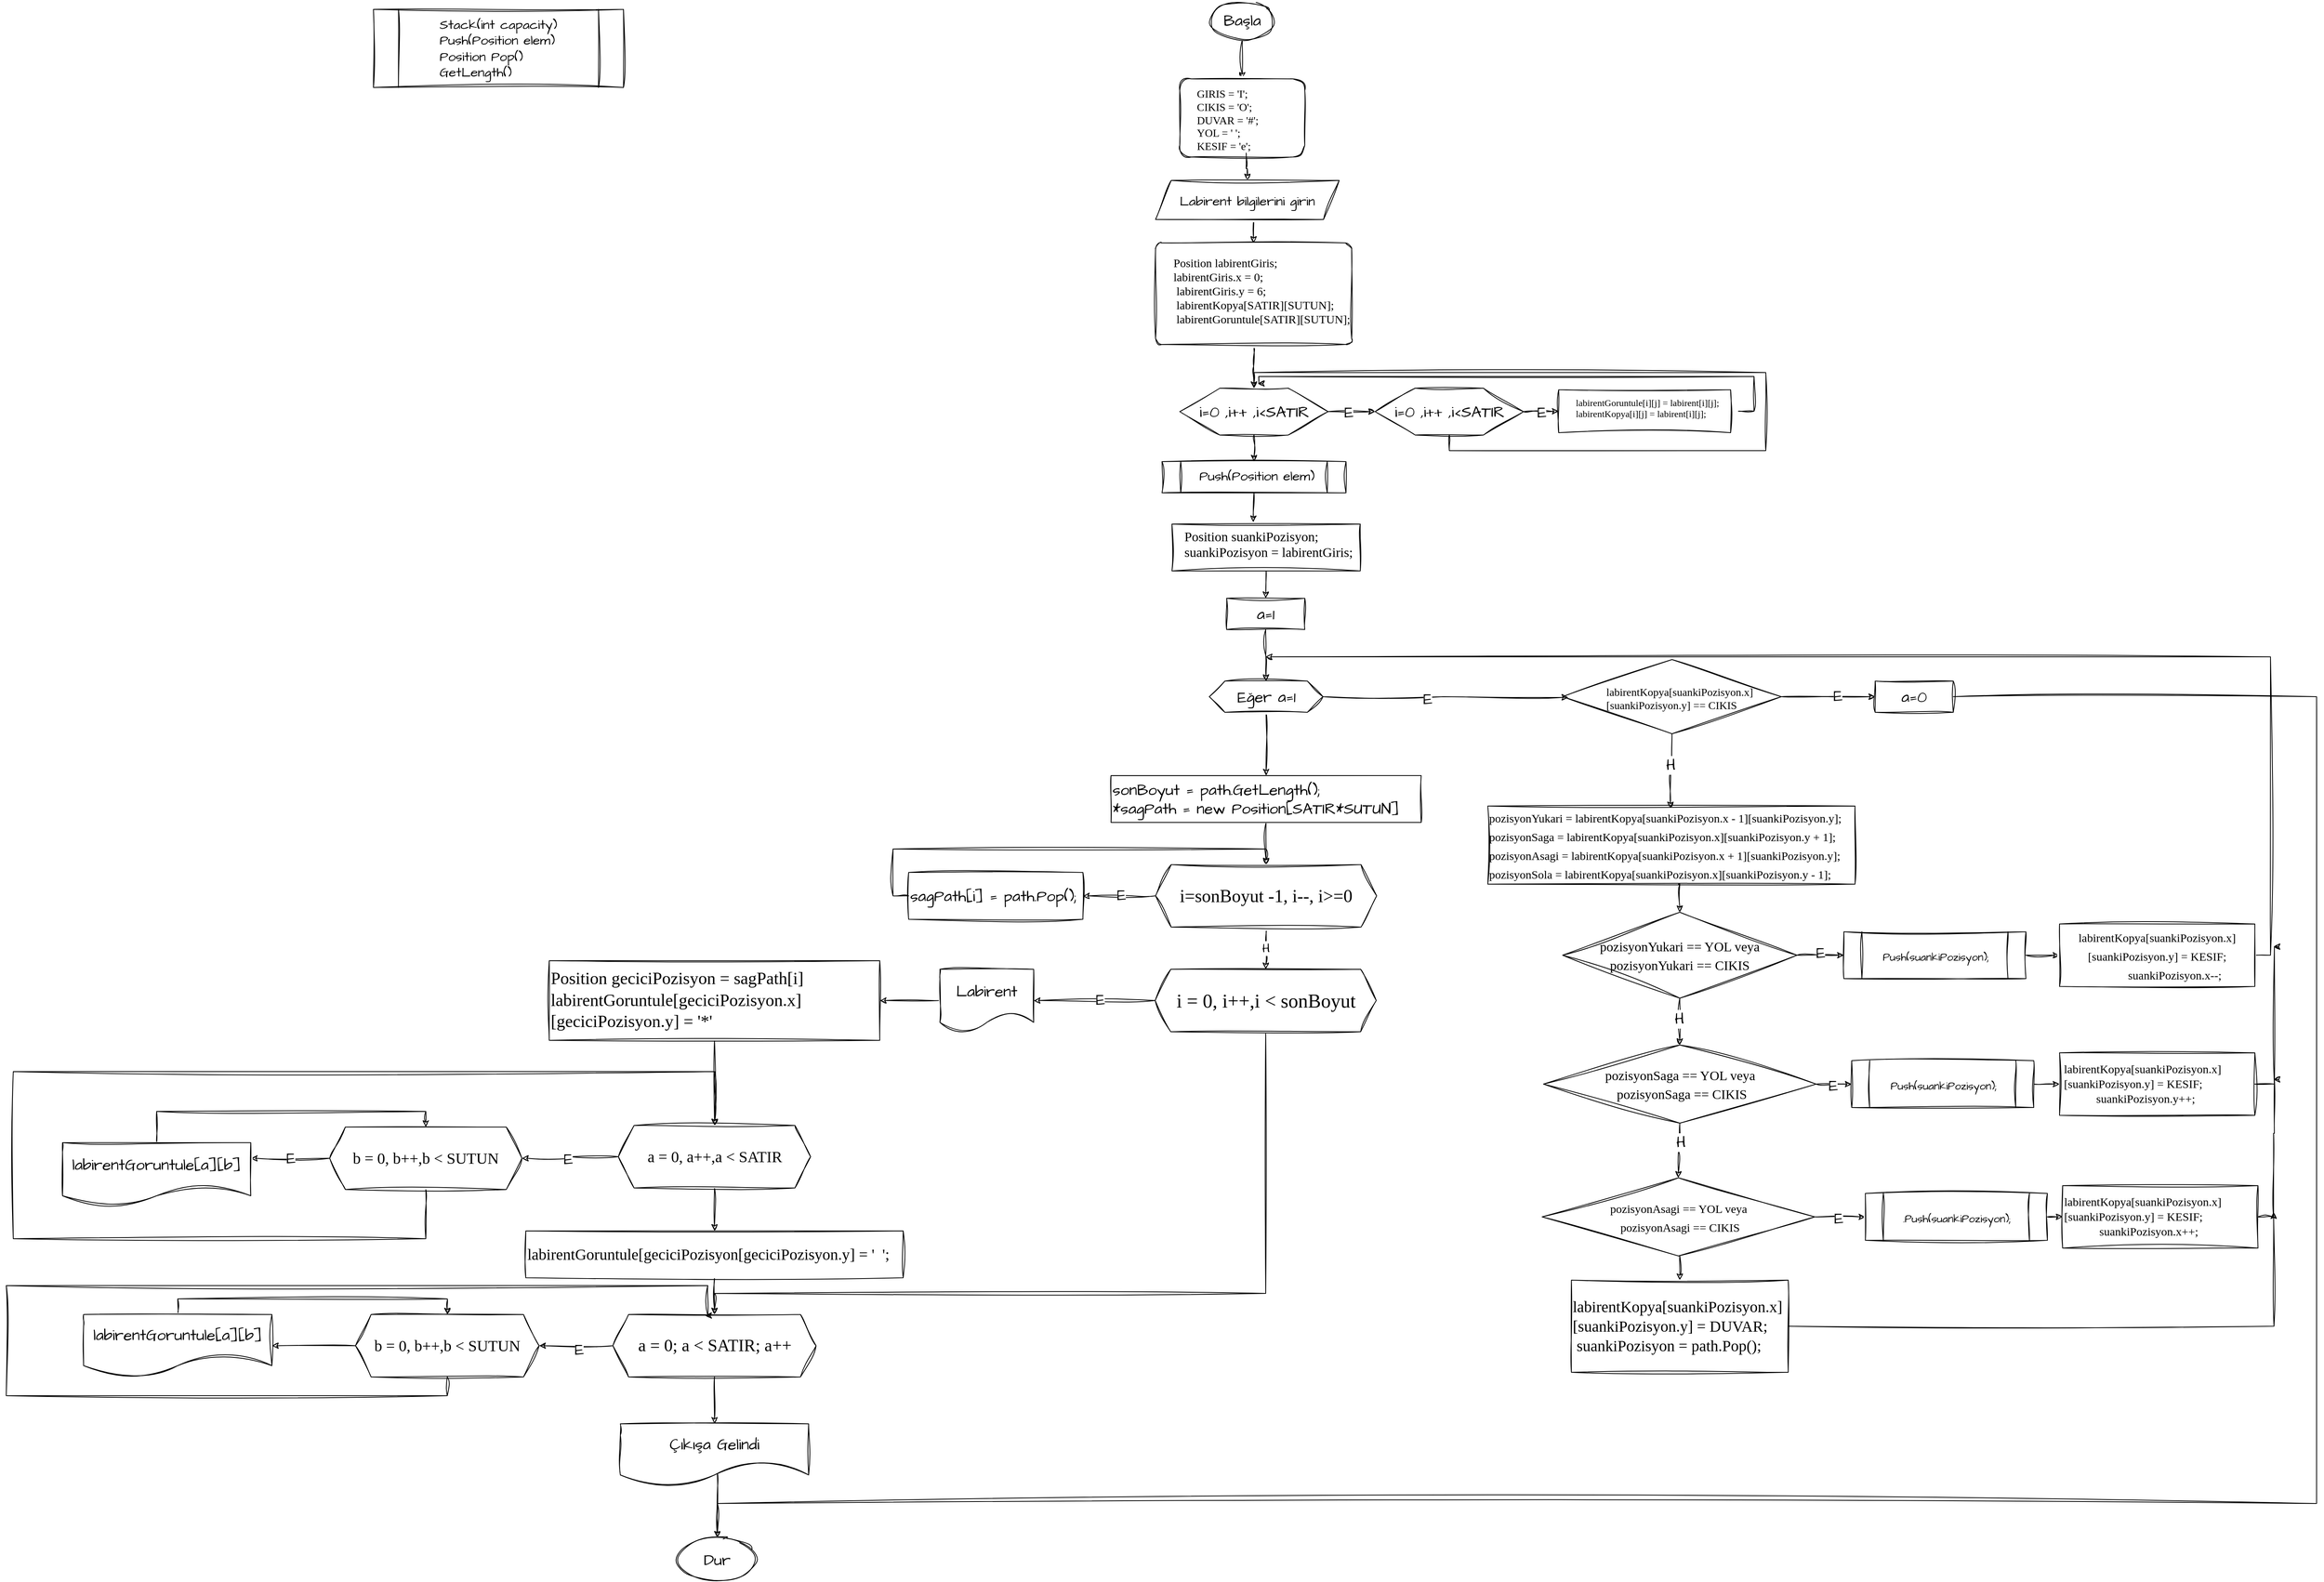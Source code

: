 <mxfile version="22.1.11" type="device">
  <diagram name="Sayfa -1" id="2TQzkkQcuNdI8hazNQ9W">
    <mxGraphModel dx="3022" dy="1869" grid="0" gridSize="10" guides="1" tooltips="1" connect="1" arrows="1" fold="1" page="1" pageScale="1" pageWidth="827" pageHeight="1169" math="0" shadow="0">
      <root>
        <mxCell id="0" />
        <mxCell id="1" parent="0" />
        <mxCell id="y-ZWZO6-LLxq5nnnECcD-6" style="edgeStyle=orthogonalEdgeStyle;rounded=0;sketch=1;hachureGap=4;jiggle=2;curveFitting=1;orthogonalLoop=1;jettySize=auto;html=1;exitX=0.5;exitY=1;exitDx=0;exitDy=0;entryX=0.5;entryY=0;entryDx=0;entryDy=0;fontFamily=Architects Daughter;fontSource=https%3A%2F%2Ffonts.googleapis.com%2Fcss%3Ffamily%3DArchitects%2BDaughter;fontSize=16;" edge="1" parent="1" source="y-ZWZO6-LLxq5nnnECcD-1" target="y-ZWZO6-LLxq5nnnECcD-2">
          <mxGeometry relative="1" as="geometry" />
        </mxCell>
        <mxCell id="y-ZWZO6-LLxq5nnnECcD-1" value="Başla" style="ellipse;whiteSpace=wrap;html=1;sketch=1;hachureGap=4;jiggle=2;curveFitting=1;fontFamily=Architects Daughter;fontSource=https%3A%2F%2Ffonts.googleapis.com%2Fcss%3Ffamily%3DArchitects%2BDaughter;fontSize=20;" vertex="1" parent="1">
          <mxGeometry x="250" y="-21" width="80" height="50" as="geometry" />
        </mxCell>
        <mxCell id="y-ZWZO6-LLxq5nnnECcD-2" value="" style="rounded=1;whiteSpace=wrap;html=1;sketch=1;hachureGap=4;jiggle=2;curveFitting=1;fontFamily=Architects Daughter;fontSource=https%3A%2F%2Ffonts.googleapis.com%2Fcss%3Ffamily%3DArchitects%2BDaughter;fontSize=20;" vertex="1" parent="1">
          <mxGeometry x="210" y="79" width="160" height="100" as="geometry" />
        </mxCell>
        <mxCell id="y-ZWZO6-LLxq5nnnECcD-8" style="edgeStyle=orthogonalEdgeStyle;rounded=0;sketch=1;hachureGap=4;jiggle=2;curveFitting=1;orthogonalLoop=1;jettySize=auto;html=1;exitX=0.5;exitY=1;exitDx=0;exitDy=0;fontFamily=Architects Daughter;fontSource=https%3A%2F%2Ffonts.googleapis.com%2Fcss%3Ffamily%3DArchitects%2BDaughter;fontSize=16;" edge="1" parent="1" source="y-ZWZO6-LLxq5nnnECcD-4" target="y-ZWZO6-LLxq5nnnECcD-7">
          <mxGeometry relative="1" as="geometry" />
        </mxCell>
        <mxCell id="y-ZWZO6-LLxq5nnnECcD-4" value="GIRIS = &#39;I&#39;;&#xa;CIKIS = &#39;O&#39;;&#xa;DUVAR = &#39;#&#39;;&#xa;YOL = &#39; &#39;;&#xa;KESIF = &#39;e&#39;;&#xa;" style="text;whiteSpace=wrap;fontSize=14;fontFamily=Times New Roman;fontStyle=0" vertex="1" parent="1">
          <mxGeometry x="230" y="84" width="130" height="90" as="geometry" />
        </mxCell>
        <mxCell id="y-ZWZO6-LLxq5nnnECcD-14" style="edgeStyle=orthogonalEdgeStyle;rounded=0;sketch=1;hachureGap=4;jiggle=2;curveFitting=1;orthogonalLoop=1;jettySize=auto;html=1;exitX=0.5;exitY=1;exitDx=0;exitDy=0;entryX=0.5;entryY=0;entryDx=0;entryDy=0;fontFamily=Architects Daughter;fontSource=https%3A%2F%2Ffonts.googleapis.com%2Fcss%3Ffamily%3DArchitects%2BDaughter;fontSize=16;" edge="1" parent="1" source="y-ZWZO6-LLxq5nnnECcD-7" target="y-ZWZO6-LLxq5nnnECcD-11">
          <mxGeometry relative="1" as="geometry" />
        </mxCell>
        <mxCell id="y-ZWZO6-LLxq5nnnECcD-7" value="&lt;font style=&quot;font-size: 17px;&quot;&gt;Labirent bilgilerini girin&lt;/font&gt;" style="shape=parallelogram;perimeter=parallelogramPerimeter;whiteSpace=wrap;html=1;fixedSize=1;sketch=1;hachureGap=4;jiggle=2;curveFitting=1;fontFamily=Architects Daughter;fontSource=https%3A%2F%2Ffonts.googleapis.com%2Fcss%3Ffamily%3DArchitects%2BDaughter;fontSize=20;" vertex="1" parent="1">
          <mxGeometry x="179" y="209" width="235" height="50" as="geometry" />
        </mxCell>
        <mxCell id="y-ZWZO6-LLxq5nnnECcD-19" style="edgeStyle=orthogonalEdgeStyle;rounded=0;sketch=1;hachureGap=4;jiggle=2;curveFitting=1;orthogonalLoop=1;jettySize=auto;html=1;exitX=0.5;exitY=1;exitDx=0;exitDy=0;entryX=0.5;entryY=0;entryDx=0;entryDy=0;fontFamily=Architects Daughter;fontSource=https%3A%2F%2Ffonts.googleapis.com%2Fcss%3Ffamily%3DArchitects%2BDaughter;fontSize=16;" edge="1" parent="1" source="y-ZWZO6-LLxq5nnnECcD-11" target="y-ZWZO6-LLxq5nnnECcD-16">
          <mxGeometry relative="1" as="geometry" />
        </mxCell>
        <mxCell id="y-ZWZO6-LLxq5nnnECcD-11" value="" style="rounded=1;whiteSpace=wrap;html=1;sketch=1;hachureGap=4;jiggle=2;curveFitting=1;fontFamily=Architects Daughter;fontSource=https%3A%2F%2Ffonts.googleapis.com%2Fcss%3Ffamily%3DArchitects%2BDaughter;fontSize=20;arcSize=6;" vertex="1" parent="1">
          <mxGeometry x="179" y="289" width="251" height="130" as="geometry" />
        </mxCell>
        <mxCell id="y-ZWZO6-LLxq5nnnECcD-13" value="Position labirentGiris;&#xa;labirentGiris.x = 0;&#xa; labirentGiris.y = 6;&#xa; labirentKopya[SATIR][SUTUN];&#xa; labirentGoruntule[SATIR][SUTUN];" style="text;whiteSpace=wrap;fontSize=15;fontFamily=Times New Roman;" vertex="1" parent="1">
          <mxGeometry x="200" y="299" width="290" height="110" as="geometry" />
        </mxCell>
        <mxCell id="y-ZWZO6-LLxq5nnnECcD-22" style="edgeStyle=orthogonalEdgeStyle;rounded=0;sketch=1;hachureGap=4;jiggle=2;curveFitting=1;orthogonalLoop=1;jettySize=auto;html=1;exitX=1;exitY=0.5;exitDx=0;exitDy=0;entryX=0;entryY=0.5;entryDx=0;entryDy=0;fontFamily=Architects Daughter;fontSource=https%3A%2F%2Ffonts.googleapis.com%2Fcss%3Ffamily%3DArchitects%2BDaughter;fontSize=16;" edge="1" parent="1" source="y-ZWZO6-LLxq5nnnECcD-16" target="y-ZWZO6-LLxq5nnnECcD-20">
          <mxGeometry relative="1" as="geometry" />
        </mxCell>
        <mxCell id="y-ZWZO6-LLxq5nnnECcD-23" value="E" style="edgeLabel;html=1;align=center;verticalAlign=middle;resizable=0;points=[];fontSize=20;fontFamily=Architects Daughter;" vertex="1" connectable="0" parent="y-ZWZO6-LLxq5nnnECcD-22">
          <mxGeometry x="-0.133" y="-4" relative="1" as="geometry">
            <mxPoint y="-4" as="offset" />
          </mxGeometry>
        </mxCell>
        <mxCell id="y-ZWZO6-LLxq5nnnECcD-16" value="" style="verticalLabelPosition=bottom;verticalAlign=top;html=1;shape=hexagon;perimeter=hexagonPerimeter2;arcSize=6;size=0.27;sketch=1;hachureGap=4;jiggle=2;curveFitting=1;fontFamily=Architects Daughter;fontSource=https%3A%2F%2Ffonts.googleapis.com%2Fcss%3Ffamily%3DArchitects%2BDaughter;fontSize=20;" vertex="1" parent="1">
          <mxGeometry x="210" y="475" width="190" height="60" as="geometry" />
        </mxCell>
        <mxCell id="y-ZWZO6-LLxq5nnnECcD-18" value="i=0 ,i++ ,i&amp;lt;SATIR" style="text;html=1;align=center;verticalAlign=middle;resizable=0;points=[];autosize=1;strokeColor=none;fillColor=none;fontSize=20;fontFamily=Architects Daughter;" vertex="1" parent="1">
          <mxGeometry x="225" y="485" width="160" height="40" as="geometry" />
        </mxCell>
        <mxCell id="y-ZWZO6-LLxq5nnnECcD-28" style="edgeStyle=orthogonalEdgeStyle;rounded=0;sketch=1;hachureGap=4;jiggle=2;curveFitting=1;orthogonalLoop=1;jettySize=auto;html=1;exitX=1;exitY=0.5;exitDx=0;exitDy=0;entryX=0;entryY=0.5;entryDx=0;entryDy=0;fontFamily=Architects Daughter;fontSource=https%3A%2F%2Ffonts.googleapis.com%2Fcss%3Ffamily%3DArchitects%2BDaughter;fontSize=16;" edge="1" parent="1" source="y-ZWZO6-LLxq5nnnECcD-20" target="y-ZWZO6-LLxq5nnnECcD-26">
          <mxGeometry relative="1" as="geometry" />
        </mxCell>
        <mxCell id="y-ZWZO6-LLxq5nnnECcD-29" value="E" style="edgeLabel;html=1;align=center;verticalAlign=middle;resizable=0;points=[];fontSize=20;fontFamily=Architects Daughter;" vertex="1" connectable="0" parent="y-ZWZO6-LLxq5nnnECcD-28">
          <mxGeometry x="0.018" y="2" relative="1" as="geometry">
            <mxPoint y="2" as="offset" />
          </mxGeometry>
        </mxCell>
        <mxCell id="y-ZWZO6-LLxq5nnnECcD-30" style="edgeStyle=orthogonalEdgeStyle;rounded=0;sketch=1;hachureGap=4;jiggle=2;curveFitting=1;orthogonalLoop=1;jettySize=auto;html=1;exitX=0.5;exitY=1;exitDx=0;exitDy=0;fontFamily=Architects Daughter;fontSource=https%3A%2F%2Ffonts.googleapis.com%2Fcss%3Ffamily%3DArchitects%2BDaughter;fontSize=16;entryX=0.5;entryY=0;entryDx=0;entryDy=0;" edge="1" parent="1" source="y-ZWZO6-LLxq5nnnECcD-20" target="y-ZWZO6-LLxq5nnnECcD-16">
          <mxGeometry relative="1" as="geometry">
            <mxPoint x="960" y="449" as="targetPoint" />
            <Array as="points">
              <mxPoint x="555" y="555" />
              <mxPoint x="960" y="555" />
              <mxPoint x="960" y="455" />
              <mxPoint x="305" y="455" />
            </Array>
          </mxGeometry>
        </mxCell>
        <mxCell id="y-ZWZO6-LLxq5nnnECcD-20" value="" style="verticalLabelPosition=bottom;verticalAlign=top;html=1;shape=hexagon;perimeter=hexagonPerimeter2;arcSize=6;size=0.27;sketch=1;hachureGap=4;jiggle=2;curveFitting=1;fontFamily=Architects Daughter;fontSource=https%3A%2F%2Ffonts.googleapis.com%2Fcss%3Ffamily%3DArchitects%2BDaughter;fontSize=20;" vertex="1" parent="1">
          <mxGeometry x="460" y="475" width="190" height="60" as="geometry" />
        </mxCell>
        <mxCell id="y-ZWZO6-LLxq5nnnECcD-21" value="i=0 ,i++ ,i&amp;lt;SATIR" style="text;html=1;align=center;verticalAlign=middle;resizable=0;points=[];autosize=1;strokeColor=none;fillColor=none;fontSize=20;fontFamily=Architects Daughter;" vertex="1" parent="1">
          <mxGeometry x="475" y="485" width="160" height="40" as="geometry" />
        </mxCell>
        <mxCell id="y-ZWZO6-LLxq5nnnECcD-26" value="" style="rounded=0;whiteSpace=wrap;html=1;sketch=1;hachureGap=4;jiggle=2;curveFitting=1;fontFamily=Architects Daughter;fontSource=https%3A%2F%2Ffonts.googleapis.com%2Fcss%3Ffamily%3DArchitects%2BDaughter;fontSize=20;" vertex="1" parent="1">
          <mxGeometry x="695" y="477" width="220" height="55" as="geometry" />
        </mxCell>
        <mxCell id="y-ZWZO6-LLxq5nnnECcD-32" style="edgeStyle=orthogonalEdgeStyle;rounded=0;sketch=1;hachureGap=4;jiggle=2;curveFitting=1;orthogonalLoop=1;jettySize=auto;html=1;exitX=1;exitY=0.5;exitDx=0;exitDy=0;fontFamily=Architects Daughter;fontSource=https%3A%2F%2Ffonts.googleapis.com%2Fcss%3Ffamily%3DArchitects%2BDaughter;fontSize=16;" edge="1" parent="1" source="y-ZWZO6-LLxq5nnnECcD-27">
          <mxGeometry relative="1" as="geometry">
            <mxPoint x="310" y="469" as="targetPoint" />
            <Array as="points">
              <mxPoint x="945" y="505" />
              <mxPoint x="945" y="460" />
              <mxPoint x="311" y="460" />
            </Array>
          </mxGeometry>
        </mxCell>
        <mxCell id="y-ZWZO6-LLxq5nnnECcD-27" value="labirentGoruntule[i][j] = labirent[i][j];&#xa;labirentKopya[i][j] = labirent[i][j];" style="text;whiteSpace=wrap;fontSize=12;fontFamily=Times New Roman;" vertex="1" parent="1">
          <mxGeometry x="715" y="479.5" width="210" height="50" as="geometry" />
        </mxCell>
        <mxCell id="y-ZWZO6-LLxq5nnnECcD-36" style="edgeStyle=orthogonalEdgeStyle;rounded=0;sketch=1;hachureGap=4;jiggle=2;curveFitting=1;orthogonalLoop=1;jettySize=auto;html=1;exitX=0.5;exitY=1;exitDx=0;exitDy=0;entryX=0.5;entryY=0;entryDx=0;entryDy=0;fontFamily=Architects Daughter;fontSource=https%3A%2F%2Ffonts.googleapis.com%2Fcss%3Ffamily%3DArchitects%2BDaughter;fontSize=16;" edge="1" parent="1" source="y-ZWZO6-LLxq5nnnECcD-16" target="y-ZWZO6-LLxq5nnnECcD-39">
          <mxGeometry relative="1" as="geometry">
            <mxPoint x="305.694" y="576.8" as="targetPoint" />
          </mxGeometry>
        </mxCell>
        <mxCell id="y-ZWZO6-LLxq5nnnECcD-37" value="&lt;div style=&quot;text-align: left; font-size: 17px;&quot;&gt;&lt;span style=&quot;background-color: initial;&quot;&gt;&lt;font style=&quot;font-size: 17px;&quot;&gt;Stack(int capacity)&lt;/font&gt;&lt;/span&gt;&lt;/div&gt;&lt;div style=&quot;text-align: left; font-size: 17px;&quot;&gt;&lt;span style=&quot;background-color: initial;&quot;&gt;&lt;font style=&quot;font-size: 17px;&quot;&gt;Push(Position elem)&lt;/font&gt;&lt;/span&gt;&lt;/div&gt;&lt;div style=&quot;text-align: left; font-size: 17px;&quot;&gt;&lt;span style=&quot;background-color: initial;&quot;&gt;&lt;font style=&quot;font-size: 17px;&quot;&gt;Position Pop()&lt;/font&gt;&lt;/span&gt;&lt;/div&gt;&lt;div style=&quot;text-align: left; font-size: 17px;&quot;&gt;&lt;span style=&quot;background-color: initial;&quot;&gt;&lt;font style=&quot;font-size: 17px;&quot;&gt;GetLength()&lt;/font&gt;&lt;/span&gt;&lt;/div&gt;" style="shape=process;whiteSpace=wrap;html=1;backgroundOutline=1;sketch=1;hachureGap=4;jiggle=2;curveFitting=1;fontFamily=Architects Daughter;fontSource=https%3A%2F%2Ffonts.googleapis.com%2Fcss%3Ffamily%3DArchitects%2BDaughter;fontSize=20;" vertex="1" parent="1">
          <mxGeometry x="-822" y="-10" width="320" height="100" as="geometry" />
        </mxCell>
        <mxCell id="y-ZWZO6-LLxq5nnnECcD-39" value="&lt;div style=&quot;border-color: var(--border-color); text-align: left; font-size: 17px;&quot;&gt;&lt;br&gt;&lt;/div&gt;&lt;div style=&quot;border-color: var(--border-color); text-align: left; font-size: 17px;&quot;&gt;&amp;nbsp;Push(Position elem)&lt;/div&gt;&lt;div&gt;&lt;span style=&quot;border-color: var(--border-color); background-color: initial;&quot;&gt;&lt;br&gt;&lt;/span&gt;&lt;/div&gt;" style="shape=process;whiteSpace=wrap;html=1;backgroundOutline=1;sketch=1;hachureGap=4;jiggle=2;curveFitting=1;fontFamily=Architects Daughter;fontSource=https%3A%2F%2Ffonts.googleapis.com%2Fcss%3Ffamily%3DArchitects%2BDaughter;fontSize=20;" vertex="1" parent="1">
          <mxGeometry x="187.25" y="569" width="235.5" height="40" as="geometry" />
        </mxCell>
        <mxCell id="y-ZWZO6-LLxq5nnnECcD-45" style="edgeStyle=orthogonalEdgeStyle;rounded=0;sketch=1;hachureGap=4;jiggle=2;curveFitting=1;orthogonalLoop=1;jettySize=auto;html=1;exitX=0.5;exitY=1;exitDx=0;exitDy=0;entryX=0.5;entryY=0;entryDx=0;entryDy=0;fontFamily=Architects Daughter;fontSource=https%3A%2F%2Ffonts.googleapis.com%2Fcss%3Ffamily%3DArchitects%2BDaughter;fontSize=16;" edge="1" parent="1" source="y-ZWZO6-LLxq5nnnECcD-40" target="y-ZWZO6-LLxq5nnnECcD-44">
          <mxGeometry relative="1" as="geometry" />
        </mxCell>
        <mxCell id="y-ZWZO6-LLxq5nnnECcD-40" value="" style="rounded=0;whiteSpace=wrap;html=1;sketch=1;hachureGap=4;jiggle=2;curveFitting=1;fontFamily=Architects Daughter;fontSource=https%3A%2F%2Ffonts.googleapis.com%2Fcss%3Ffamily%3DArchitects%2BDaughter;fontSize=20;" vertex="1" parent="1">
          <mxGeometry x="200" y="649" width="241" height="60" as="geometry" />
        </mxCell>
        <mxCell id="y-ZWZO6-LLxq5nnnECcD-41" value="Position suankiPozisyon; &#xa;suankiPozisyon = labirentGiris;" style="text;whiteSpace=wrap;fontSize=17;fontFamily=Times New Roman;" vertex="1" parent="1">
          <mxGeometry x="214" y="649" width="239" height="50" as="geometry" />
        </mxCell>
        <mxCell id="y-ZWZO6-LLxq5nnnECcD-42" style="edgeStyle=orthogonalEdgeStyle;rounded=0;sketch=1;hachureGap=4;jiggle=2;curveFitting=1;orthogonalLoop=1;jettySize=auto;html=1;exitX=0.5;exitY=1;exitDx=0;exitDy=0;entryX=0.377;entryY=-0.047;entryDx=0;entryDy=0;entryPerimeter=0;fontFamily=Architects Daughter;fontSource=https%3A%2F%2Ffonts.googleapis.com%2Fcss%3Ffamily%3DArchitects%2BDaughter;fontSize=16;" edge="1" parent="1" source="y-ZWZO6-LLxq5nnnECcD-39" target="y-ZWZO6-LLxq5nnnECcD-41">
          <mxGeometry relative="1" as="geometry" />
        </mxCell>
        <mxCell id="y-ZWZO6-LLxq5nnnECcD-82" style="edgeStyle=orthogonalEdgeStyle;rounded=0;sketch=1;hachureGap=4;jiggle=2;curveFitting=1;orthogonalLoop=1;jettySize=auto;html=1;exitX=0.5;exitY=1;exitDx=0;exitDy=0;entryX=0.5;entryY=0;entryDx=0;entryDy=0;fontFamily=Architects Daughter;fontSource=https%3A%2F%2Ffonts.googleapis.com%2Fcss%3Ffamily%3DArchitects%2BDaughter;fontSize=16;" edge="1" parent="1" source="y-ZWZO6-LLxq5nnnECcD-43" target="y-ZWZO6-LLxq5nnnECcD-101">
          <mxGeometry relative="1" as="geometry">
            <mxPoint x="320" y="940" as="targetPoint" />
          </mxGeometry>
        </mxCell>
        <mxCell id="y-ZWZO6-LLxq5nnnECcD-43" value="Eğer a=1" style="shape=hexagon;perimeter=hexagonPerimeter2;whiteSpace=wrap;html=1;fixedSize=1;sketch=1;hachureGap=4;jiggle=2;curveFitting=1;fontFamily=Architects Daughter;fontSource=https%3A%2F%2Ffonts.googleapis.com%2Fcss%3Ffamily%3DArchitects%2BDaughter;fontSize=20;" vertex="1" parent="1">
          <mxGeometry x="247.75" y="850" width="145.5" height="40" as="geometry" />
        </mxCell>
        <mxCell id="y-ZWZO6-LLxq5nnnECcD-46" style="edgeStyle=orthogonalEdgeStyle;rounded=0;sketch=1;hachureGap=4;jiggle=2;curveFitting=1;orthogonalLoop=1;jettySize=auto;html=1;exitX=0.5;exitY=1;exitDx=0;exitDy=0;fontFamily=Architects Daughter;fontSource=https%3A%2F%2Ffonts.googleapis.com%2Fcss%3Ffamily%3DArchitects%2BDaughter;fontSize=16;" edge="1" parent="1" source="y-ZWZO6-LLxq5nnnECcD-44" target="y-ZWZO6-LLxq5nnnECcD-43">
          <mxGeometry relative="1" as="geometry" />
        </mxCell>
        <mxCell id="y-ZWZO6-LLxq5nnnECcD-44" value="a=1" style="rounded=0;whiteSpace=wrap;html=1;sketch=1;hachureGap=4;jiggle=2;curveFitting=1;fontFamily=Architects Daughter;fontSource=https%3A%2F%2Ffonts.googleapis.com%2Fcss%3Ffamily%3DArchitects%2BDaughter;fontSize=20;" vertex="1" parent="1">
          <mxGeometry x="270" y="744" width="100" height="40" as="geometry" />
        </mxCell>
        <mxCell id="y-ZWZO6-LLxq5nnnECcD-52" style="edgeStyle=orthogonalEdgeStyle;rounded=0;sketch=1;hachureGap=4;jiggle=2;curveFitting=1;orthogonalLoop=1;jettySize=auto;html=1;exitX=0.5;exitY=1;exitDx=0;exitDy=0;fontFamily=Architects Daughter;fontSource=https%3A%2F%2Ffonts.googleapis.com%2Fcss%3Ffamily%3DArchitects%2BDaughter;fontSize=16;entryX=0.478;entryY=0.03;entryDx=0;entryDy=0;entryPerimeter=0;" edge="1" parent="1" source="y-ZWZO6-LLxq5nnnECcD-47">
          <mxGeometry relative="1" as="geometry">
            <mxPoint x="837.91" y="1013" as="targetPoint" />
          </mxGeometry>
        </mxCell>
        <mxCell id="y-ZWZO6-LLxq5nnnECcD-53" value="H" style="edgeLabel;html=1;align=center;verticalAlign=middle;resizable=0;points=[];fontSize=20;fontFamily=Architects Daughter;" vertex="1" connectable="0" parent="y-ZWZO6-LLxq5nnnECcD-52">
          <mxGeometry x="-0.2" y="-2" relative="1" as="geometry">
            <mxPoint as="offset" />
          </mxGeometry>
        </mxCell>
        <mxCell id="y-ZWZO6-LLxq5nnnECcD-89" style="edgeStyle=orthogonalEdgeStyle;rounded=0;sketch=1;hachureGap=4;jiggle=2;curveFitting=1;orthogonalLoop=1;jettySize=auto;html=1;exitX=1;exitY=0.5;exitDx=0;exitDy=0;entryX=0;entryY=0.5;entryDx=0;entryDy=0;fontFamily=Architects Daughter;fontSource=https%3A%2F%2Ffonts.googleapis.com%2Fcss%3Ffamily%3DArchitects%2BDaughter;fontSize=16;" edge="1" parent="1" source="y-ZWZO6-LLxq5nnnECcD-47" target="y-ZWZO6-LLxq5nnnECcD-88">
          <mxGeometry relative="1" as="geometry" />
        </mxCell>
        <mxCell id="y-ZWZO6-LLxq5nnnECcD-90" value="E" style="edgeLabel;html=1;align=center;verticalAlign=middle;resizable=0;points=[];fontSize=20;fontFamily=Architects Daughter;" vertex="1" connectable="0" parent="y-ZWZO6-LLxq5nnnECcD-89">
          <mxGeometry x="0.193" y="-4" relative="1" as="geometry">
            <mxPoint y="-6" as="offset" />
          </mxGeometry>
        </mxCell>
        <mxCell id="y-ZWZO6-LLxq5nnnECcD-47" value="" style="rhombus;whiteSpace=wrap;html=1;sketch=1;hachureGap=4;jiggle=2;curveFitting=1;fontFamily=Architects Daughter;fontSource=https%3A%2F%2Ffonts.googleapis.com%2Fcss%3Ffamily%3DArchitects%2BDaughter;fontSize=20;" vertex="1" parent="1">
          <mxGeometry x="700" y="822.5" width="280" height="95" as="geometry" />
        </mxCell>
        <mxCell id="y-ZWZO6-LLxq5nnnECcD-48" value="labirentKopya[suankiPozisyon.x]&#xa;[suankiPozisyon.y] == CIKIS" style="text;whiteSpace=wrap;fontSize=14;fontFamily=Garamond;" vertex="1" parent="1">
          <mxGeometry x="754" y="850" width="220" height="30" as="geometry" />
        </mxCell>
        <mxCell id="y-ZWZO6-LLxq5nnnECcD-49" style="edgeStyle=orthogonalEdgeStyle;rounded=0;sketch=1;hachureGap=4;jiggle=2;curveFitting=1;orthogonalLoop=1;jettySize=auto;html=1;exitX=1;exitY=0.5;exitDx=0;exitDy=0;entryX=0.026;entryY=0.509;entryDx=0;entryDy=0;entryPerimeter=0;fontFamily=Architects Daughter;fontSource=https%3A%2F%2Ffonts.googleapis.com%2Fcss%3Ffamily%3DArchitects%2BDaughter;fontSize=16;" edge="1" parent="1" source="y-ZWZO6-LLxq5nnnECcD-43" target="y-ZWZO6-LLxq5nnnECcD-47">
          <mxGeometry relative="1" as="geometry" />
        </mxCell>
        <mxCell id="y-ZWZO6-LLxq5nnnECcD-50" value="E" style="edgeLabel;html=1;align=center;verticalAlign=middle;resizable=0;points=[];fontSize=20;fontFamily=Architects Daughter;" vertex="1" connectable="0" parent="y-ZWZO6-LLxq5nnnECcD-49">
          <mxGeometry x="-0.156" y="-2" relative="1" as="geometry">
            <mxPoint as="offset" />
          </mxGeometry>
        </mxCell>
        <mxCell id="y-ZWZO6-LLxq5nnnECcD-57" style="edgeStyle=orthogonalEdgeStyle;rounded=0;sketch=1;hachureGap=4;jiggle=2;curveFitting=1;orthogonalLoop=1;jettySize=auto;html=1;exitX=1;exitY=0.5;exitDx=0;exitDy=0;entryX=0;entryY=0.5;entryDx=0;entryDy=0;fontFamily=Architects Daughter;fontSource=https%3A%2F%2Ffonts.googleapis.com%2Fcss%3Ffamily%3DArchitects%2BDaughter;fontSize=16;" edge="1" parent="1" source="y-ZWZO6-LLxq5nnnECcD-51" target="y-ZWZO6-LLxq5nnnECcD-58">
          <mxGeometry relative="1" as="geometry">
            <mxPoint x="1047" y="1201" as="targetPoint" />
          </mxGeometry>
        </mxCell>
        <mxCell id="y-ZWZO6-LLxq5nnnECcD-62" value="E" style="edgeLabel;html=1;align=center;verticalAlign=middle;resizable=0;points=[];fontSize=20;fontFamily=Architects Daughter;" vertex="1" connectable="0" parent="y-ZWZO6-LLxq5nnnECcD-57">
          <mxGeometry x="-0.006" y="4" relative="1" as="geometry">
            <mxPoint as="offset" />
          </mxGeometry>
        </mxCell>
        <mxCell id="y-ZWZO6-LLxq5nnnECcD-64" style="edgeStyle=orthogonalEdgeStyle;rounded=0;sketch=1;hachureGap=4;jiggle=2;curveFitting=1;orthogonalLoop=1;jettySize=auto;html=1;exitX=0.5;exitY=1;exitDx=0;exitDy=0;entryX=0.5;entryY=0;entryDx=0;entryDy=0;fontFamily=Architects Daughter;fontSource=https%3A%2F%2Ffonts.googleapis.com%2Fcss%3Ffamily%3DArchitects%2BDaughter;fontSize=16;" edge="1" parent="1" source="y-ZWZO6-LLxq5nnnECcD-51" target="y-ZWZO6-LLxq5nnnECcD-63">
          <mxGeometry relative="1" as="geometry" />
        </mxCell>
        <mxCell id="y-ZWZO6-LLxq5nnnECcD-65" value="H" style="edgeLabel;html=1;align=center;verticalAlign=middle;resizable=0;points=[];fontSize=20;fontFamily=Architects Daughter;" vertex="1" connectable="0" parent="y-ZWZO6-LLxq5nnnECcD-64">
          <mxGeometry x="-0.144" y="1" relative="1" as="geometry">
            <mxPoint x="-2" as="offset" />
          </mxGeometry>
        </mxCell>
        <mxCell id="y-ZWZO6-LLxq5nnnECcD-51" value="&lt;font style=&quot;font-size: 17px;&quot; face=&quot;Times New Roman&quot;&gt;pozisyonYukari == YOL veya pozisyonYukari == CIKIS&lt;/font&gt;" style="rhombus;whiteSpace=wrap;html=1;sketch=1;hachureGap=4;jiggle=2;curveFitting=1;fontFamily=Architects Daughter;fontSource=https%3A%2F%2Ffonts.googleapis.com%2Fcss%3Ffamily%3DArchitects%2BDaughter;fontSize=20;" vertex="1" parent="1">
          <mxGeometry x="700" y="1146" width="300" height="110" as="geometry" />
        </mxCell>
        <mxCell id="y-ZWZO6-LLxq5nnnECcD-60" style="edgeStyle=orthogonalEdgeStyle;rounded=0;sketch=1;hachureGap=4;jiggle=2;curveFitting=1;orthogonalLoop=1;jettySize=auto;html=1;exitX=1;exitY=0.5;exitDx=0;exitDy=0;entryX=0;entryY=0.5;entryDx=0;entryDy=0;fontFamily=Architects Daughter;fontSource=https%3A%2F%2Ffonts.googleapis.com%2Fcss%3Ffamily%3DArchitects%2BDaughter;fontSize=16;" edge="1" parent="1" source="y-ZWZO6-LLxq5nnnECcD-58" target="y-ZWZO6-LLxq5nnnECcD-59">
          <mxGeometry relative="1" as="geometry" />
        </mxCell>
        <mxCell id="y-ZWZO6-LLxq5nnnECcD-58" value="&lt;font style=&quot;font-size: 14px;&quot;&gt;Push(suankiPozisyon);&lt;/font&gt;" style="shape=process;whiteSpace=wrap;html=1;backgroundOutline=1;sketch=1;hachureGap=4;jiggle=2;curveFitting=1;fontFamily=Architects Daughter;fontSource=https%3A%2F%2Ffonts.googleapis.com%2Fcss%3Ffamily%3DArchitects%2BDaughter;fontSize=20;align=center;" vertex="1" parent="1">
          <mxGeometry x="1060" y="1171" width="233" height="60" as="geometry" />
        </mxCell>
        <mxCell id="y-ZWZO6-LLxq5nnnECcD-100" style="edgeStyle=orthogonalEdgeStyle;rounded=0;sketch=1;hachureGap=4;jiggle=2;curveFitting=1;orthogonalLoop=1;jettySize=auto;html=1;exitX=1;exitY=0.5;exitDx=0;exitDy=0;fontFamily=Architects Daughter;fontSource=https%3A%2F%2Ffonts.googleapis.com%2Fcss%3Ffamily%3DArchitects%2BDaughter;fontSize=16;" edge="1" parent="1" source="y-ZWZO6-LLxq5nnnECcD-59">
          <mxGeometry relative="1" as="geometry">
            <mxPoint x="320" y="819" as="targetPoint" />
            <Array as="points">
              <mxPoint x="1606" y="1201" />
              <mxPoint x="1606" y="819" />
            </Array>
          </mxGeometry>
        </mxCell>
        <mxCell id="y-ZWZO6-LLxq5nnnECcD-59" value="&lt;font face=&quot;Times New Roman&quot; style=&quot;font-size: 15px;&quot;&gt;labirentKopya[suankiPozisyon.x][suankiPozisyon.y] = KESIF;&lt;br&gt;&amp;nbsp; &amp;nbsp; &amp;nbsp; &amp;nbsp; &amp;nbsp; &amp;nbsp; suankiPozisyon.x--;&lt;/font&gt;" style="rounded=0;whiteSpace=wrap;html=1;sketch=1;hachureGap=4;jiggle=2;curveFitting=1;fontFamily=Architects Daughter;fontSource=https%3A%2F%2Ffonts.googleapis.com%2Fcss%3Ffamily%3DArchitects%2BDaughter;fontSize=20;" vertex="1" parent="1">
          <mxGeometry x="1336" y="1161" width="250" height="80" as="geometry" />
        </mxCell>
        <mxCell id="y-ZWZO6-LLxq5nnnECcD-67" style="edgeStyle=orthogonalEdgeStyle;rounded=0;sketch=1;hachureGap=4;jiggle=2;curveFitting=1;orthogonalLoop=1;jettySize=auto;html=1;exitX=1;exitY=0.5;exitDx=0;exitDy=0;entryX=0;entryY=0.5;entryDx=0;entryDy=0;fontFamily=Architects Daughter;fontSource=https%3A%2F%2Ffonts.googleapis.com%2Fcss%3Ffamily%3DArchitects%2BDaughter;fontSize=16;" edge="1" parent="1" source="y-ZWZO6-LLxq5nnnECcD-63" target="y-ZWZO6-LLxq5nnnECcD-66">
          <mxGeometry relative="1" as="geometry" />
        </mxCell>
        <mxCell id="y-ZWZO6-LLxq5nnnECcD-68" value="E" style="edgeLabel;html=1;align=center;verticalAlign=middle;resizable=0;points=[];fontSize=20;fontFamily=Architects Daughter;" vertex="1" connectable="0" parent="y-ZWZO6-LLxq5nnnECcD-67">
          <mxGeometry x="-0.087" y="-4" relative="1" as="geometry">
            <mxPoint y="-3" as="offset" />
          </mxGeometry>
        </mxCell>
        <mxCell id="y-ZWZO6-LLxq5nnnECcD-77" style="edgeStyle=orthogonalEdgeStyle;rounded=0;sketch=1;hachureGap=4;jiggle=2;curveFitting=1;orthogonalLoop=1;jettySize=auto;html=1;exitX=0.5;exitY=1;exitDx=0;exitDy=0;entryX=0.5;entryY=0;entryDx=0;entryDy=0;fontFamily=Architects Daughter;fontSource=https%3A%2F%2Ffonts.googleapis.com%2Fcss%3Ffamily%3DArchitects%2BDaughter;fontSize=16;" edge="1" parent="1" source="y-ZWZO6-LLxq5nnnECcD-63" target="y-ZWZO6-LLxq5nnnECcD-73">
          <mxGeometry relative="1" as="geometry" />
        </mxCell>
        <mxCell id="y-ZWZO6-LLxq5nnnECcD-78" value="H" style="edgeLabel;html=1;align=center;verticalAlign=middle;resizable=0;points=[];fontSize=20;fontFamily=Architects Daughter;" vertex="1" connectable="0" parent="y-ZWZO6-LLxq5nnnECcD-77">
          <mxGeometry x="-0.333" y="1" relative="1" as="geometry">
            <mxPoint as="offset" />
          </mxGeometry>
        </mxCell>
        <mxCell id="y-ZWZO6-LLxq5nnnECcD-63" value="&lt;font style=&quot;font-size: 17px;&quot; face=&quot;Times New Roman&quot;&gt;pozisyonSaga == YOL veya&lt;br&gt;&amp;nbsp;pozisyonSaga == CIKIS&lt;/font&gt;" style="rhombus;whiteSpace=wrap;html=1;sketch=1;hachureGap=4;jiggle=2;curveFitting=1;fontFamily=Architects Daughter;fontSource=https%3A%2F%2Ffonts.googleapis.com%2Fcss%3Ffamily%3DArchitects%2BDaughter;fontSize=20;" vertex="1" parent="1">
          <mxGeometry x="675.5" y="1316" width="349" height="100" as="geometry" />
        </mxCell>
        <mxCell id="y-ZWZO6-LLxq5nnnECcD-70" style="edgeStyle=orthogonalEdgeStyle;rounded=0;sketch=1;hachureGap=4;jiggle=2;curveFitting=1;orthogonalLoop=1;jettySize=auto;html=1;exitX=1;exitY=0.5;exitDx=0;exitDy=0;entryX=0;entryY=0.5;entryDx=0;entryDy=0;fontFamily=Architects Daughter;fontSource=https%3A%2F%2Ffonts.googleapis.com%2Fcss%3Ffamily%3DArchitects%2BDaughter;fontSize=16;" edge="1" parent="1" source="y-ZWZO6-LLxq5nnnECcD-66" target="y-ZWZO6-LLxq5nnnECcD-69">
          <mxGeometry relative="1" as="geometry" />
        </mxCell>
        <mxCell id="y-ZWZO6-LLxq5nnnECcD-66" value="&lt;font style=&quot;font-size: 14px;&quot;&gt;Push(suankiPozisyon);&lt;/font&gt;" style="shape=process;whiteSpace=wrap;html=1;backgroundOutline=1;sketch=1;hachureGap=4;jiggle=2;curveFitting=1;fontFamily=Architects Daughter;fontSource=https%3A%2F%2Ffonts.googleapis.com%2Fcss%3Ffamily%3DArchitects%2BDaughter;fontSize=20;align=center;" vertex="1" parent="1">
          <mxGeometry x="1070" y="1336" width="233" height="60" as="geometry" />
        </mxCell>
        <mxCell id="y-ZWZO6-LLxq5nnnECcD-95" style="edgeStyle=orthogonalEdgeStyle;rounded=0;sketch=1;hachureGap=4;jiggle=2;curveFitting=1;orthogonalLoop=1;jettySize=auto;html=1;exitX=1;exitY=0.5;exitDx=0;exitDy=0;fontFamily=Architects Daughter;fontSource=https%3A%2F%2Ffonts.googleapis.com%2Fcss%3Ffamily%3DArchitects%2BDaughter;fontSize=16;" edge="1" parent="1" source="y-ZWZO6-LLxq5nnnECcD-69">
          <mxGeometry relative="1" as="geometry">
            <mxPoint x="1610" y="1190" as="targetPoint" />
            <Array as="points">
              <mxPoint x="1611" y="1366" />
            </Array>
          </mxGeometry>
        </mxCell>
        <mxCell id="y-ZWZO6-LLxq5nnnECcD-69" value="&lt;div style=&quot;font-size: 15px;&quot;&gt;&lt;font style=&quot;font-size: 15px;&quot; face=&quot;Times New Roman&quot;&gt;&amp;nbsp;labirentKopya[suankiPozisyon.x]&amp;nbsp; &amp;nbsp; &amp;nbsp; &amp;nbsp; &amp;nbsp;[suankiPozisyon.y] = KESIF;&lt;/font&gt;&lt;/div&gt;&lt;div style=&quot;font-size: 15px;&quot;&gt;&lt;font style=&quot;font-size: 15px;&quot; face=&quot;Times New Roman&quot;&gt;&amp;nbsp; &amp;nbsp; &amp;nbsp; &amp;nbsp; &amp;nbsp; &amp;nbsp; suankiPozisyon.y++;&lt;/font&gt;&lt;/div&gt;" style="rounded=0;whiteSpace=wrap;html=1;sketch=1;hachureGap=4;jiggle=2;curveFitting=1;fontFamily=Architects Daughter;fontSource=https%3A%2F%2Ffonts.googleapis.com%2Fcss%3Ffamily%3DArchitects%2BDaughter;fontSize=20;align=left;" vertex="1" parent="1">
          <mxGeometry x="1336" y="1326" width="250" height="80" as="geometry" />
        </mxCell>
        <mxCell id="y-ZWZO6-LLxq5nnnECcD-71" style="edgeStyle=orthogonalEdgeStyle;rounded=0;sketch=1;hachureGap=4;jiggle=2;curveFitting=1;orthogonalLoop=1;jettySize=auto;html=1;exitX=1;exitY=0.5;exitDx=0;exitDy=0;entryX=0;entryY=0.5;entryDx=0;entryDy=0;fontFamily=Architects Daughter;fontSource=https%3A%2F%2Ffonts.googleapis.com%2Fcss%3Ffamily%3DArchitects%2BDaughter;fontSize=16;" edge="1" parent="1" source="y-ZWZO6-LLxq5nnnECcD-73" target="y-ZWZO6-LLxq5nnnECcD-75">
          <mxGeometry relative="1" as="geometry" />
        </mxCell>
        <mxCell id="y-ZWZO6-LLxq5nnnECcD-72" value="E" style="edgeLabel;html=1;align=center;verticalAlign=middle;resizable=0;points=[];fontSize=20;fontFamily=Architects Daughter;" vertex="1" connectable="0" parent="y-ZWZO6-LLxq5nnnECcD-71">
          <mxGeometry x="-0.087" y="-4" relative="1" as="geometry">
            <mxPoint y="-3" as="offset" />
          </mxGeometry>
        </mxCell>
        <mxCell id="y-ZWZO6-LLxq5nnnECcD-80" style="edgeStyle=orthogonalEdgeStyle;rounded=0;sketch=1;hachureGap=4;jiggle=2;curveFitting=1;orthogonalLoop=1;jettySize=auto;html=1;exitX=0.5;exitY=1;exitDx=0;exitDy=0;entryX=0.5;entryY=0;entryDx=0;entryDy=0;fontFamily=Architects Daughter;fontSource=https%3A%2F%2Ffonts.googleapis.com%2Fcss%3Ffamily%3DArchitects%2BDaughter;fontSize=16;" edge="1" parent="1" source="y-ZWZO6-LLxq5nnnECcD-73" target="y-ZWZO6-LLxq5nnnECcD-79">
          <mxGeometry relative="1" as="geometry" />
        </mxCell>
        <mxCell id="y-ZWZO6-LLxq5nnnECcD-73" value="&lt;font style=&quot;font-size: 15px;&quot; face=&quot;Times New Roman&quot;&gt;pozisyonAsagi == YOL veya&lt;br&gt;&amp;nbsp;pozisyonAsagi == CIKIS&lt;/font&gt;" style="rhombus;whiteSpace=wrap;html=1;sketch=1;hachureGap=4;jiggle=2;curveFitting=1;fontFamily=Architects Daughter;fontSource=https%3A%2F%2Ffonts.googleapis.com%2Fcss%3Ffamily%3DArchitects%2BDaughter;fontSize=20;" vertex="1" parent="1">
          <mxGeometry x="673.75" y="1486" width="349" height="100" as="geometry" />
        </mxCell>
        <mxCell id="y-ZWZO6-LLxq5nnnECcD-74" style="edgeStyle=orthogonalEdgeStyle;rounded=0;sketch=1;hachureGap=4;jiggle=2;curveFitting=1;orthogonalLoop=1;jettySize=auto;html=1;exitX=1;exitY=0.5;exitDx=0;exitDy=0;entryX=0;entryY=0.5;entryDx=0;entryDy=0;fontFamily=Architects Daughter;fontSource=https%3A%2F%2Ffonts.googleapis.com%2Fcss%3Ffamily%3DArchitects%2BDaughter;fontSize=16;" edge="1" parent="1" source="y-ZWZO6-LLxq5nnnECcD-75" target="y-ZWZO6-LLxq5nnnECcD-76">
          <mxGeometry relative="1" as="geometry" />
        </mxCell>
        <mxCell id="y-ZWZO6-LLxq5nnnECcD-75" value="&lt;font style=&quot;font-size: 14px;&quot;&gt;.Push(suankiPozisyon);&lt;/font&gt;" style="shape=process;whiteSpace=wrap;html=1;backgroundOutline=1;sketch=1;hachureGap=4;jiggle=2;curveFitting=1;fontFamily=Architects Daughter;fontSource=https%3A%2F%2Ffonts.googleapis.com%2Fcss%3Ffamily%3DArchitects%2BDaughter;fontSize=20;align=center;" vertex="1" parent="1">
          <mxGeometry x="1087.5" y="1506" width="233" height="60" as="geometry" />
        </mxCell>
        <mxCell id="y-ZWZO6-LLxq5nnnECcD-96" style="edgeStyle=orthogonalEdgeStyle;rounded=0;sketch=1;hachureGap=4;jiggle=2;curveFitting=1;orthogonalLoop=1;jettySize=auto;html=1;exitX=1;exitY=0.5;exitDx=0;exitDy=0;fontFamily=Architects Daughter;fontSource=https%3A%2F%2Ffonts.googleapis.com%2Fcss%3Ffamily%3DArchitects%2BDaughter;fontSize=16;" edge="1" parent="1" source="y-ZWZO6-LLxq5nnnECcD-76">
          <mxGeometry relative="1" as="geometry">
            <mxPoint x="1610" y="1360" as="targetPoint" />
            <Array as="points">
              <mxPoint x="1610" y="1536" />
              <mxPoint x="1610" y="1429" />
              <mxPoint x="1611" y="1429" />
            </Array>
          </mxGeometry>
        </mxCell>
        <mxCell id="y-ZWZO6-LLxq5nnnECcD-76" value="&lt;div style=&quot;font-size: 15px;&quot;&gt;&lt;div&gt;&lt;font face=&quot;Times New Roman&quot;&gt;labirentKopya[suankiPozisyon.x][suankiPozisyon.y] = KESIF;&lt;/font&gt;&lt;/div&gt;&lt;div&gt;&lt;font face=&quot;rBcJwNnsETLA8lZIlifo&quot;&gt;&amp;nbsp; &amp;nbsp; &amp;nbsp; &amp;nbsp; &amp;nbsp; &amp;nbsp; suankiPozisyon.x++;&lt;/font&gt;&lt;/div&gt;&lt;/div&gt;" style="rounded=0;whiteSpace=wrap;html=1;sketch=1;hachureGap=4;jiggle=2;curveFitting=1;fontFamily=Architects Daughter;fontSource=https%3A%2F%2Ffonts.googleapis.com%2Fcss%3Ffamily%3DArchitects%2BDaughter;fontSize=20;align=left;" vertex="1" parent="1">
          <mxGeometry x="1340" y="1496" width="250" height="80" as="geometry" />
        </mxCell>
        <mxCell id="y-ZWZO6-LLxq5nnnECcD-97" style="edgeStyle=orthogonalEdgeStyle;rounded=0;sketch=1;hachureGap=4;jiggle=2;curveFitting=1;orthogonalLoop=1;jettySize=auto;html=1;exitX=1;exitY=0.5;exitDx=0;exitDy=0;fontFamily=Architects Daughter;fontSource=https%3A%2F%2Ffonts.googleapis.com%2Fcss%3Ffamily%3DArchitects%2BDaughter;fontSize=16;" edge="1" parent="1" source="y-ZWZO6-LLxq5nnnECcD-79">
          <mxGeometry relative="1" as="geometry">
            <mxPoint x="1610" y="1530" as="targetPoint" />
          </mxGeometry>
        </mxCell>
        <mxCell id="y-ZWZO6-LLxq5nnnECcD-79" value="&lt;div style=&quot;&quot;&gt;&lt;font face=&quot;Times New Roman&quot; style=&quot;font-size: 20px;&quot;&gt;labirentKopya[suankiPozisyon.x][suankiPozisyon.y] = DUVAR;&lt;/font&gt;&lt;/div&gt;&lt;div style=&quot;&quot;&gt;&lt;font face=&quot;c9fD0_TrgGlAZfyWSyyx&quot; style=&quot;font-size: 20px;&quot;&gt;&amp;nbsp;suankiPozisyon = path.Pop();&lt;/font&gt;&lt;/div&gt;" style="rounded=0;whiteSpace=wrap;html=1;sketch=1;hachureGap=4;jiggle=2;curveFitting=1;fontFamily=Architects Daughter;fontSource=https%3A%2F%2Ffonts.googleapis.com%2Fcss%3Ffamily%3DArchitects%2BDaughter;fontSize=20;align=left;" vertex="1" parent="1">
          <mxGeometry x="711.25" y="1617" width="277.5" height="118" as="geometry" />
        </mxCell>
        <mxCell id="y-ZWZO6-LLxq5nnnECcD-87" style="edgeStyle=orthogonalEdgeStyle;rounded=0;sketch=1;hachureGap=4;jiggle=2;curveFitting=1;orthogonalLoop=1;jettySize=auto;html=1;exitX=0.5;exitY=1;exitDx=0;exitDy=0;entryX=0.5;entryY=0;entryDx=0;entryDy=0;fontFamily=Architects Daughter;fontSource=https%3A%2F%2Ffonts.googleapis.com%2Fcss%3Ffamily%3DArchitects%2BDaughter;fontSize=16;" edge="1" parent="1" target="y-ZWZO6-LLxq5nnnECcD-51">
          <mxGeometry relative="1" as="geometry">
            <mxPoint x="848.25" y="1110" as="sourcePoint" />
          </mxGeometry>
        </mxCell>
        <mxCell id="y-ZWZO6-LLxq5nnnECcD-83" value="&lt;font style=&quot;font-size: 15px;&quot; face=&quot;Times New Roman&quot;&gt;pozisyonYukari = labirentKopya[suankiPozisyon.x - 1][suankiPozisyon.y];&lt;br&gt;pozisyonSaga = labirentKopya[suankiPozisyon.x][suankiPozisyon.y + 1];&lt;br&gt;pozisyonAsagi = labirentKopya[suankiPozisyon.x + 1][suankiPozisyon.y];&lt;br&gt;pozisyonSola = labirentKopya[suankiPozisyon.x][suankiPozisyon.y - 1];&lt;/font&gt;" style="rounded=0;whiteSpace=wrap;html=1;sketch=1;hachureGap=4;jiggle=2;curveFitting=1;fontFamily=Architects Daughter;fontSource=https%3A%2F%2Ffonts.googleapis.com%2Fcss%3Ffamily%3DArchitects%2BDaughter;fontSize=20;align=left;" vertex="1" parent="1">
          <mxGeometry x="604.25" y="1010" width="470" height="100" as="geometry" />
        </mxCell>
        <mxCell id="y-ZWZO6-LLxq5nnnECcD-150" style="edgeStyle=orthogonalEdgeStyle;rounded=0;sketch=1;hachureGap=4;jiggle=2;curveFitting=1;orthogonalLoop=1;jettySize=auto;html=1;exitX=1;exitY=0.5;exitDx=0;exitDy=0;fontFamily=Architects Daughter;fontSource=https%3A%2F%2Ffonts.googleapis.com%2Fcss%3Ffamily%3DArchitects%2BDaughter;fontSize=16;entryX=0.5;entryY=0;entryDx=0;entryDy=0;" edge="1" parent="1" source="y-ZWZO6-LLxq5nnnECcD-88" target="y-ZWZO6-LLxq5nnnECcD-146">
          <mxGeometry relative="1" as="geometry">
            <mxPoint x="1744.667" y="1956.333" as="targetPoint" />
            <Array as="points">
              <mxPoint x="1665" y="870" />
              <mxPoint x="1665" y="1903" />
              <mxPoint x="-382" y="1903" />
            </Array>
          </mxGeometry>
        </mxCell>
        <mxCell id="y-ZWZO6-LLxq5nnnECcD-88" value="a=0" style="rounded=0;whiteSpace=wrap;html=1;sketch=1;hachureGap=4;jiggle=2;curveFitting=1;fontFamily=Architects Daughter;fontSource=https%3A%2F%2Ffonts.googleapis.com%2Fcss%3Ffamily%3DArchitects%2BDaughter;fontSize=20;" vertex="1" parent="1">
          <mxGeometry x="1100" y="850" width="100" height="40" as="geometry" />
        </mxCell>
        <mxCell id="y-ZWZO6-LLxq5nnnECcD-104" style="edgeStyle=orthogonalEdgeStyle;rounded=0;sketch=1;hachureGap=4;jiggle=2;curveFitting=1;orthogonalLoop=1;jettySize=auto;html=1;exitX=0.5;exitY=1;exitDx=0;exitDy=0;entryX=0.5;entryY=0;entryDx=0;entryDy=0;fontFamily=Architects Daughter;fontSource=https%3A%2F%2Ffonts.googleapis.com%2Fcss%3Ffamily%3DArchitects%2BDaughter;fontSize=16;" edge="1" parent="1" source="y-ZWZO6-LLxq5nnnECcD-101" target="y-ZWZO6-LLxq5nnnECcD-103">
          <mxGeometry relative="1" as="geometry" />
        </mxCell>
        <mxCell id="y-ZWZO6-LLxq5nnnECcD-101" value="sonBoyut = path.GetLength();&lt;br&gt;*sagPath = new Position[SATIR*SUTUN]" style="rounded=0;whiteSpace=wrap;html=1;sketch=1;hachureGap=4;jiggle=2;curveFitting=1;fontFamily=Architects Daughter;fontSource=https%3A%2F%2Ffonts.googleapis.com%2Fcss%3Ffamily%3DArchitects%2BDaughter;fontSize=20;align=left;" vertex="1" parent="1">
          <mxGeometry x="122" y="971" width="397" height="60" as="geometry" />
        </mxCell>
        <mxCell id="y-ZWZO6-LLxq5nnnECcD-106" style="edgeStyle=orthogonalEdgeStyle;rounded=0;sketch=1;hachureGap=4;jiggle=2;curveFitting=1;orthogonalLoop=1;jettySize=auto;html=1;exitX=0;exitY=0.5;exitDx=0;exitDy=0;entryX=1;entryY=0.5;entryDx=0;entryDy=0;fontFamily=Architects Daughter;fontSource=https%3A%2F%2Ffonts.googleapis.com%2Fcss%3Ffamily%3DArchitects%2BDaughter;fontSize=16;" edge="1" parent="1" source="y-ZWZO6-LLxq5nnnECcD-103" target="y-ZWZO6-LLxq5nnnECcD-105">
          <mxGeometry relative="1" as="geometry" />
        </mxCell>
        <mxCell id="y-ZWZO6-LLxq5nnnECcD-107" value="E" style="edgeLabel;html=1;align=center;verticalAlign=middle;resizable=0;points=[];fontSize=20;fontFamily=Architects Daughter;" vertex="1" connectable="0" parent="y-ZWZO6-LLxq5nnnECcD-106">
          <mxGeometry x="-0.029" y="-4" relative="1" as="geometry">
            <mxPoint x="1" y="2" as="offset" />
          </mxGeometry>
        </mxCell>
        <mxCell id="y-ZWZO6-LLxq5nnnECcD-109" value="H" style="edgeStyle=orthogonalEdgeStyle;rounded=0;sketch=1;hachureGap=4;jiggle=2;curveFitting=1;orthogonalLoop=1;jettySize=auto;html=1;exitX=0.5;exitY=1;exitDx=0;exitDy=0;entryX=0.5;entryY=0;entryDx=0;entryDy=0;fontFamily=Architects Daughter;fontSource=https%3A%2F%2Ffonts.googleapis.com%2Fcss%3Ffamily%3DArchitects%2BDaughter;fontSize=16;" edge="1" parent="1" source="y-ZWZO6-LLxq5nnnECcD-103" target="y-ZWZO6-LLxq5nnnECcD-108">
          <mxGeometry relative="1" as="geometry" />
        </mxCell>
        <mxCell id="y-ZWZO6-LLxq5nnnECcD-103" value="&lt;font style=&quot;font-size: 23px;&quot; face=&quot;Times New Roman&quot;&gt;i=sonBoyut -1, i--, i&amp;gt;=0&lt;/font&gt;" style="shape=hexagon;perimeter=hexagonPerimeter2;whiteSpace=wrap;html=1;fixedSize=1;sketch=1;hachureGap=4;jiggle=2;curveFitting=1;fontFamily=Architects Daughter;fontSource=https%3A%2F%2Ffonts.googleapis.com%2Fcss%3Ffamily%3DArchitects%2BDaughter;fontSize=20;" vertex="1" parent="1">
          <mxGeometry x="179" y="1085" width="283" height="80" as="geometry" />
        </mxCell>
        <mxCell id="y-ZWZO6-LLxq5nnnECcD-149" style="edgeStyle=orthogonalEdgeStyle;rounded=0;sketch=1;hachureGap=4;jiggle=2;curveFitting=1;orthogonalLoop=1;jettySize=auto;html=1;exitX=0;exitY=0.5;exitDx=0;exitDy=0;entryX=0.5;entryY=0;entryDx=0;entryDy=0;fontFamily=Architects Daughter;fontSource=https%3A%2F%2Ffonts.googleapis.com%2Fcss%3Ffamily%3DArchitects%2BDaughter;fontSize=16;" edge="1" parent="1" source="y-ZWZO6-LLxq5nnnECcD-105" target="y-ZWZO6-LLxq5nnnECcD-103">
          <mxGeometry relative="1" as="geometry" />
        </mxCell>
        <mxCell id="y-ZWZO6-LLxq5nnnECcD-105" value="sagPath[i] = path.Pop();" style="rounded=0;whiteSpace=wrap;html=1;sketch=1;hachureGap=4;jiggle=2;curveFitting=1;fontFamily=Architects Daughter;fontSource=https%3A%2F%2Ffonts.googleapis.com%2Fcss%3Ffamily%3DArchitects%2BDaughter;fontSize=20;align=left;" vertex="1" parent="1">
          <mxGeometry x="-137" y="1095" width="223" height="60" as="geometry" />
        </mxCell>
        <mxCell id="y-ZWZO6-LLxq5nnnECcD-112" style="edgeStyle=orthogonalEdgeStyle;rounded=0;sketch=1;hachureGap=4;jiggle=2;curveFitting=1;orthogonalLoop=1;jettySize=auto;html=1;exitX=0;exitY=0.5;exitDx=0;exitDy=0;entryX=1;entryY=0.5;entryDx=0;entryDy=0;fontFamily=Architects Daughter;fontSource=https%3A%2F%2Ffonts.googleapis.com%2Fcss%3Ffamily%3DArchitects%2BDaughter;fontSize=16;" edge="1" parent="1" source="y-ZWZO6-LLxq5nnnECcD-108" target="y-ZWZO6-LLxq5nnnECcD-111">
          <mxGeometry relative="1" as="geometry" />
        </mxCell>
        <mxCell id="y-ZWZO6-LLxq5nnnECcD-114" value="E" style="edgeLabel;html=1;align=center;verticalAlign=middle;resizable=0;points=[];fontSize=20;fontFamily=Architects Daughter;" vertex="1" connectable="0" parent="y-ZWZO6-LLxq5nnnECcD-112">
          <mxGeometry x="-0.077" y="-2" relative="1" as="geometry">
            <mxPoint x="1" as="offset" />
          </mxGeometry>
        </mxCell>
        <mxCell id="y-ZWZO6-LLxq5nnnECcD-151" style="edgeStyle=orthogonalEdgeStyle;rounded=0;sketch=1;hachureGap=4;jiggle=2;curveFitting=1;orthogonalLoop=1;jettySize=auto;html=1;exitX=0.5;exitY=1;exitDx=0;exitDy=0;entryX=0.5;entryY=0;entryDx=0;entryDy=0;fontFamily=Architects Daughter;fontSource=https%3A%2F%2Ffonts.googleapis.com%2Fcss%3Ffamily%3DArchitects%2BDaughter;fontSize=16;" edge="1" parent="1" source="y-ZWZO6-LLxq5nnnECcD-108" target="y-ZWZO6-LLxq5nnnECcD-130">
          <mxGeometry relative="1" as="geometry">
            <Array as="points">
              <mxPoint x="320" y="1634" />
              <mxPoint x="-386" y="1634" />
            </Array>
          </mxGeometry>
        </mxCell>
        <mxCell id="y-ZWZO6-LLxq5nnnECcD-108" value="&lt;font style=&quot;font-size: 25px;&quot; face=&quot;Times New Roman&quot;&gt;&lt;font style=&quot;font-size: 25px;&quot;&gt;i = 0, i++,&lt;/font&gt;i &amp;lt; sonBoyut&lt;/font&gt;" style="shape=hexagon;perimeter=hexagonPerimeter2;whiteSpace=wrap;html=1;fixedSize=1;sketch=1;hachureGap=4;jiggle=2;curveFitting=1;fontFamily=Architects Daughter;fontSource=https%3A%2F%2Ffonts.googleapis.com%2Fcss%3Ffamily%3DArchitects%2BDaughter;fontSize=20;" vertex="1" parent="1">
          <mxGeometry x="178.5" y="1219" width="283" height="80" as="geometry" />
        </mxCell>
        <mxCell id="y-ZWZO6-LLxq5nnnECcD-116" style="edgeStyle=orthogonalEdgeStyle;rounded=0;sketch=1;hachureGap=4;jiggle=2;curveFitting=1;orthogonalLoop=1;jettySize=auto;html=1;exitX=0.5;exitY=1;exitDx=0;exitDy=0;entryX=0.5;entryY=0;entryDx=0;entryDy=0;fontFamily=Architects Daughter;fontSource=https%3A%2F%2Ffonts.googleapis.com%2Fcss%3Ffamily%3DArchitects%2BDaughter;fontSize=16;" edge="1" parent="1" source="y-ZWZO6-LLxq5nnnECcD-110" target="y-ZWZO6-LLxq5nnnECcD-115">
          <mxGeometry relative="1" as="geometry" />
        </mxCell>
        <mxCell id="y-ZWZO6-LLxq5nnnECcD-110" value="&lt;div style=&quot;font-size: 22px;&quot;&gt;&lt;font face=&quot;Times New Roman&quot; style=&quot;font-size: 22px;&quot;&gt;Position geciciPozisyon = sagPath[i]&lt;span style=&quot;background-color: initial;&quot;&gt;&amp;nbsp; &amp;nbsp; &amp;nbsp; &amp;nbsp; labirentGoruntule[geciciPozisyon.x][geciciPozisyon.y] = &#39;*&#39;&lt;/span&gt;&lt;/font&gt;&lt;/div&gt;" style="rounded=0;whiteSpace=wrap;html=1;sketch=1;hachureGap=4;jiggle=2;curveFitting=1;fontFamily=Architects Daughter;fontSource=https%3A%2F%2Ffonts.googleapis.com%2Fcss%3Ffamily%3DArchitects%2BDaughter;fontSize=20;align=left;" vertex="1" parent="1">
          <mxGeometry x="-597" y="1208" width="423" height="102" as="geometry" />
        </mxCell>
        <mxCell id="y-ZWZO6-LLxq5nnnECcD-113" style="edgeStyle=orthogonalEdgeStyle;rounded=0;sketch=1;hachureGap=4;jiggle=2;curveFitting=1;orthogonalLoop=1;jettySize=auto;html=1;exitX=0;exitY=0.5;exitDx=0;exitDy=0;entryX=1;entryY=0.5;entryDx=0;entryDy=0;fontFamily=Architects Daughter;fontSource=https%3A%2F%2Ffonts.googleapis.com%2Fcss%3Ffamily%3DArchitects%2BDaughter;fontSize=16;" edge="1" parent="1" source="y-ZWZO6-LLxq5nnnECcD-111" target="y-ZWZO6-LLxq5nnnECcD-110">
          <mxGeometry relative="1" as="geometry" />
        </mxCell>
        <mxCell id="y-ZWZO6-LLxq5nnnECcD-111" value="Labirent" style="shape=document;whiteSpace=wrap;html=1;boundedLbl=1;sketch=1;hachureGap=4;jiggle=2;curveFitting=1;fontFamily=Architects Daughter;fontSource=https%3A%2F%2Ffonts.googleapis.com%2Fcss%3Ffamily%3DArchitects%2BDaughter;fontSize=20;" vertex="1" parent="1">
          <mxGeometry x="-97" y="1219" width="120" height="80" as="geometry" />
        </mxCell>
        <mxCell id="y-ZWZO6-LLxq5nnnECcD-120" style="edgeStyle=orthogonalEdgeStyle;rounded=0;sketch=1;hachureGap=4;jiggle=2;curveFitting=1;orthogonalLoop=1;jettySize=auto;html=1;exitX=0;exitY=0.5;exitDx=0;exitDy=0;entryX=1;entryY=0.5;entryDx=0;entryDy=0;fontFamily=Architects Daughter;fontSource=https%3A%2F%2Ffonts.googleapis.com%2Fcss%3Ffamily%3DArchitects%2BDaughter;fontSize=16;" edge="1" parent="1" source="y-ZWZO6-LLxq5nnnECcD-115" target="y-ZWZO6-LLxq5nnnECcD-117">
          <mxGeometry relative="1" as="geometry" />
        </mxCell>
        <mxCell id="y-ZWZO6-LLxq5nnnECcD-121" value="E" style="edgeLabel;html=1;align=center;verticalAlign=middle;resizable=0;points=[];fontSize=20;fontFamily=Architects Daughter;" vertex="1" connectable="0" parent="y-ZWZO6-LLxq5nnnECcD-120">
          <mxGeometry x="0.068" y="6" relative="1" as="geometry">
            <mxPoint y="-6" as="offset" />
          </mxGeometry>
        </mxCell>
        <mxCell id="y-ZWZO6-LLxq5nnnECcD-133" style="edgeStyle=orthogonalEdgeStyle;rounded=0;sketch=1;hachureGap=4;jiggle=2;curveFitting=1;orthogonalLoop=1;jettySize=auto;html=1;exitX=0.5;exitY=1;exitDx=0;exitDy=0;fontFamily=Architects Daughter;fontSource=https%3A%2F%2Ffonts.googleapis.com%2Fcss%3Ffamily%3DArchitects%2BDaughter;fontSize=16;" edge="1" parent="1" source="y-ZWZO6-LLxq5nnnECcD-115" target="y-ZWZO6-LLxq5nnnECcD-131">
          <mxGeometry relative="1" as="geometry" />
        </mxCell>
        <mxCell id="y-ZWZO6-LLxq5nnnECcD-115" value="&lt;font face=&quot;Times New Roman&quot;&gt;a = 0, a++,a &amp;lt; SATIR&lt;/font&gt;" style="shape=hexagon;perimeter=hexagonPerimeter2;whiteSpace=wrap;html=1;fixedSize=1;sketch=1;hachureGap=4;jiggle=2;curveFitting=1;fontFamily=Architects Daughter;fontSource=https%3A%2F%2Ffonts.googleapis.com%2Fcss%3Ffamily%3DArchitects%2BDaughter;fontSize=20;align=center;" vertex="1" parent="1">
          <mxGeometry x="-508.5" y="1419" width="246" height="80" as="geometry" />
        </mxCell>
        <mxCell id="y-ZWZO6-LLxq5nnnECcD-123" style="edgeStyle=orthogonalEdgeStyle;rounded=0;sketch=1;hachureGap=4;jiggle=2;curveFitting=1;orthogonalLoop=1;jettySize=auto;html=1;exitX=0;exitY=0.5;exitDx=0;exitDy=0;entryX=1;entryY=0.25;entryDx=0;entryDy=0;fontFamily=Architects Daughter;fontSource=https%3A%2F%2Ffonts.googleapis.com%2Fcss%3Ffamily%3DArchitects%2BDaughter;fontSize=16;" edge="1" parent="1" source="y-ZWZO6-LLxq5nnnECcD-117" target="y-ZWZO6-LLxq5nnnECcD-122">
          <mxGeometry relative="1" as="geometry" />
        </mxCell>
        <mxCell id="y-ZWZO6-LLxq5nnnECcD-124" value="E" style="edgeLabel;html=1;align=center;verticalAlign=middle;resizable=0;points=[];fontSize=20;fontFamily=Architects Daughter;" vertex="1" connectable="0" parent="y-ZWZO6-LLxq5nnnECcD-123">
          <mxGeometry x="-0.004" y="-4" relative="1" as="geometry">
            <mxPoint y="3" as="offset" />
          </mxGeometry>
        </mxCell>
        <mxCell id="y-ZWZO6-LLxq5nnnECcD-129" style="edgeStyle=orthogonalEdgeStyle;rounded=0;sketch=1;hachureGap=4;jiggle=2;curveFitting=1;orthogonalLoop=1;jettySize=auto;html=1;exitX=0.5;exitY=1;exitDx=0;exitDy=0;fontFamily=Architects Daughter;fontSource=https%3A%2F%2Ffonts.googleapis.com%2Fcss%3Ffamily%3DArchitects%2BDaughter;fontSize=16;" edge="1" parent="1" source="y-ZWZO6-LLxq5nnnECcD-117" target="y-ZWZO6-LLxq5nnnECcD-115">
          <mxGeometry relative="1" as="geometry">
            <mxPoint x="-524" y="1395" as="targetPoint" />
            <Array as="points">
              <mxPoint x="-755" y="1564" />
              <mxPoint x="-1283" y="1564" />
              <mxPoint x="-1283" y="1350" />
              <mxPoint x="-385" y="1350" />
            </Array>
          </mxGeometry>
        </mxCell>
        <mxCell id="y-ZWZO6-LLxq5nnnECcD-117" value="&lt;font face=&quot;Times New Roman&quot;&gt;b = 0, b++,b &amp;lt; SUTUN&lt;/font&gt;" style="shape=hexagon;perimeter=hexagonPerimeter2;whiteSpace=wrap;html=1;fixedSize=1;sketch=1;hachureGap=4;jiggle=2;curveFitting=1;fontFamily=Architects Daughter;fontSource=https%3A%2F%2Ffonts.googleapis.com%2Fcss%3Ffamily%3DArchitects%2BDaughter;fontSize=20;align=center;" vertex="1" parent="1">
          <mxGeometry x="-878" y="1421" width="246" height="80" as="geometry" />
        </mxCell>
        <mxCell id="y-ZWZO6-LLxq5nnnECcD-128" style="edgeStyle=orthogonalEdgeStyle;rounded=0;sketch=1;hachureGap=4;jiggle=2;curveFitting=1;orthogonalLoop=1;jettySize=auto;html=1;exitX=0.5;exitY=0;exitDx=0;exitDy=0;fontFamily=Architects Daughter;fontSource=https%3A%2F%2Ffonts.googleapis.com%2Fcss%3Ffamily%3DArchitects%2BDaughter;fontSize=16;entryX=0.5;entryY=0;entryDx=0;entryDy=0;" edge="1" parent="1" source="y-ZWZO6-LLxq5nnnECcD-122" target="y-ZWZO6-LLxq5nnnECcD-117">
          <mxGeometry relative="1" as="geometry">
            <mxPoint x="-464" y="1344" as="targetPoint" />
          </mxGeometry>
        </mxCell>
        <mxCell id="y-ZWZO6-LLxq5nnnECcD-122" value="labirentGoruntule[a][b]" style="shape=document;whiteSpace=wrap;html=1;boundedLbl=1;sketch=1;hachureGap=4;jiggle=2;curveFitting=1;fontFamily=Architects Daughter;fontSource=https%3A%2F%2Ffonts.googleapis.com%2Fcss%3Ffamily%3DArchitects%2BDaughter;fontSize=20;" vertex="1" parent="1">
          <mxGeometry x="-1220" y="1441" width="241" height="80" as="geometry" />
        </mxCell>
        <mxCell id="y-ZWZO6-LLxq5nnnECcD-136" style="edgeStyle=orthogonalEdgeStyle;rounded=0;sketch=1;hachureGap=4;jiggle=2;curveFitting=1;orthogonalLoop=1;jettySize=auto;html=1;exitX=0;exitY=0.5;exitDx=0;exitDy=0;entryX=1;entryY=0.5;entryDx=0;entryDy=0;fontFamily=Architects Daughter;fontSource=https%3A%2F%2Ffonts.googleapis.com%2Fcss%3Ffamily%3DArchitects%2BDaughter;fontSize=16;" edge="1" parent="1" source="y-ZWZO6-LLxq5nnnECcD-130" target="y-ZWZO6-LLxq5nnnECcD-135">
          <mxGeometry relative="1" as="geometry" />
        </mxCell>
        <mxCell id="y-ZWZO6-LLxq5nnnECcD-137" value="E" style="edgeLabel;html=1;align=center;verticalAlign=middle;resizable=0;points=[];fontSize=20;fontFamily=Architects Daughter;" vertex="1" connectable="0" parent="y-ZWZO6-LLxq5nnnECcD-136">
          <mxGeometry x="-0.071" y="4" relative="1" as="geometry">
            <mxPoint as="offset" />
          </mxGeometry>
        </mxCell>
        <mxCell id="y-ZWZO6-LLxq5nnnECcD-145" style="edgeStyle=orthogonalEdgeStyle;rounded=0;sketch=1;hachureGap=4;jiggle=2;curveFitting=1;orthogonalLoop=1;jettySize=auto;html=1;exitX=0.5;exitY=1;exitDx=0;exitDy=0;entryX=0.5;entryY=0;entryDx=0;entryDy=0;fontFamily=Architects Daughter;fontSource=https%3A%2F%2Ffonts.googleapis.com%2Fcss%3Ffamily%3DArchitects%2BDaughter;fontSize=16;" edge="1" parent="1" source="y-ZWZO6-LLxq5nnnECcD-130" target="y-ZWZO6-LLxq5nnnECcD-144">
          <mxGeometry relative="1" as="geometry" />
        </mxCell>
        <mxCell id="y-ZWZO6-LLxq5nnnECcD-130" value="&lt;font style=&quot;font-size: 22px;&quot; face=&quot;Times New Roman&quot;&gt;a = 0; a &amp;lt; SATIR; a++&lt;/font&gt;" style="shape=hexagon;perimeter=hexagonPerimeter2;whiteSpace=wrap;html=1;fixedSize=1;sketch=1;hachureGap=4;jiggle=2;curveFitting=1;fontFamily=Architects Daughter;fontSource=https%3A%2F%2Ffonts.googleapis.com%2Fcss%3Ffamily%3DArchitects%2BDaughter;fontSize=20;" vertex="1" parent="1">
          <mxGeometry x="-515.5" y="1661" width="260" height="80" as="geometry" />
        </mxCell>
        <mxCell id="y-ZWZO6-LLxq5nnnECcD-134" style="edgeStyle=orthogonalEdgeStyle;rounded=0;sketch=1;hachureGap=4;jiggle=2;curveFitting=1;orthogonalLoop=1;jettySize=auto;html=1;exitX=0.5;exitY=1;exitDx=0;exitDy=0;entryX=0.5;entryY=0;entryDx=0;entryDy=0;fontFamily=Architects Daughter;fontSource=https%3A%2F%2Ffonts.googleapis.com%2Fcss%3Ffamily%3DArchitects%2BDaughter;fontSize=16;" edge="1" parent="1" source="y-ZWZO6-LLxq5nnnECcD-131" target="y-ZWZO6-LLxq5nnnECcD-130">
          <mxGeometry relative="1" as="geometry" />
        </mxCell>
        <mxCell id="y-ZWZO6-LLxq5nnnECcD-131" value="&lt;font face=&quot;Times New Roman&quot;&gt;labirentGoruntule[geciciPozisyon[geciciPozisyon.y] = &#39;&amp;nbsp; &#39;;&lt;/font&gt;" style="rounded=0;whiteSpace=wrap;html=1;sketch=1;hachureGap=4;jiggle=2;curveFitting=1;fontFamily=Architects Daughter;fontSource=https%3A%2F%2Ffonts.googleapis.com%2Fcss%3Ffamily%3DArchitects%2BDaughter;fontSize=20;align=left;" vertex="1" parent="1">
          <mxGeometry x="-627" y="1554" width="483" height="60" as="geometry" />
        </mxCell>
        <mxCell id="y-ZWZO6-LLxq5nnnECcD-140" style="edgeStyle=orthogonalEdgeStyle;rounded=0;sketch=1;hachureGap=4;jiggle=2;curveFitting=1;orthogonalLoop=1;jettySize=auto;html=1;exitX=0;exitY=0.5;exitDx=0;exitDy=0;entryX=1;entryY=0.5;entryDx=0;entryDy=0;fontFamily=Architects Daughter;fontSource=https%3A%2F%2Ffonts.googleapis.com%2Fcss%3Ffamily%3DArchitects%2BDaughter;fontSize=16;" edge="1" parent="1" source="y-ZWZO6-LLxq5nnnECcD-135" target="y-ZWZO6-LLxq5nnnECcD-138">
          <mxGeometry relative="1" as="geometry" />
        </mxCell>
        <mxCell id="y-ZWZO6-LLxq5nnnECcD-135" value="&lt;font face=&quot;Times New Roman&quot;&gt;b = 0, b++,b &amp;lt; SUTUN&lt;/font&gt;" style="shape=hexagon;perimeter=hexagonPerimeter2;whiteSpace=wrap;html=1;fixedSize=1;sketch=1;hachureGap=4;jiggle=2;curveFitting=1;fontFamily=Architects Daughter;fontSource=https%3A%2F%2Ffonts.googleapis.com%2Fcss%3Ffamily%3DArchitects%2BDaughter;fontSize=20;align=center;" vertex="1" parent="1">
          <mxGeometry x="-845" y="1661" width="235" height="80" as="geometry" />
        </mxCell>
        <mxCell id="y-ZWZO6-LLxq5nnnECcD-141" style="edgeStyle=orthogonalEdgeStyle;rounded=0;sketch=1;hachureGap=4;jiggle=2;curveFitting=1;orthogonalLoop=1;jettySize=auto;html=1;exitX=0.5;exitY=0;exitDx=0;exitDy=0;fontFamily=Architects Daughter;fontSource=https%3A%2F%2Ffonts.googleapis.com%2Fcss%3Ffamily%3DArchitects%2BDaughter;fontSize=16;entryX=0.5;entryY=0;entryDx=0;entryDy=0;" edge="1" parent="1" source="y-ZWZO6-LLxq5nnnECcD-138" target="y-ZWZO6-LLxq5nnnECcD-135">
          <mxGeometry relative="1" as="geometry">
            <mxPoint x="-747.0" y="1596.714" as="targetPoint" />
          </mxGeometry>
        </mxCell>
        <mxCell id="y-ZWZO6-LLxq5nnnECcD-138" value="labirentGoruntule[a][b]" style="shape=document;whiteSpace=wrap;html=1;boundedLbl=1;sketch=1;hachureGap=4;jiggle=2;curveFitting=1;fontFamily=Architects Daughter;fontSource=https%3A%2F%2Ffonts.googleapis.com%2Fcss%3Ffamily%3DArchitects%2BDaughter;fontSize=20;size=0.363;" vertex="1" parent="1">
          <mxGeometry x="-1193" y="1661" width="241" height="80" as="geometry" />
        </mxCell>
        <mxCell id="y-ZWZO6-LLxq5nnnECcD-143" style="edgeStyle=orthogonalEdgeStyle;rounded=0;sketch=1;hachureGap=4;jiggle=2;curveFitting=1;orthogonalLoop=1;jettySize=auto;html=1;fontFamily=Architects Daughter;fontSource=https%3A%2F%2Ffonts.googleapis.com%2Fcss%3Ffamily%3DArchitects%2BDaughter;fontSize=16;entryX=0.454;entryY=0.018;entryDx=0;entryDy=0;entryPerimeter=0;exitX=0.5;exitY=1;exitDx=0;exitDy=0;" edge="1" parent="1" source="y-ZWZO6-LLxq5nnnECcD-135" target="y-ZWZO6-LLxq5nnnECcD-130">
          <mxGeometry relative="1" as="geometry">
            <mxPoint x="-394" y="1641" as="targetPoint" />
            <mxPoint x="-764" y="1764" as="sourcePoint" />
            <Array as="points">
              <mxPoint x="-728" y="1765" />
              <mxPoint x="-1292" y="1765" />
              <mxPoint x="-1292" y="1624" />
              <mxPoint x="-394" y="1624" />
              <mxPoint x="-394" y="1662" />
            </Array>
          </mxGeometry>
        </mxCell>
        <mxCell id="y-ZWZO6-LLxq5nnnECcD-147" value="" style="edgeStyle=orthogonalEdgeStyle;rounded=0;sketch=1;hachureGap=4;jiggle=2;curveFitting=1;orthogonalLoop=1;jettySize=auto;html=1;fontFamily=Architects Daughter;fontSource=https%3A%2F%2Ffonts.googleapis.com%2Fcss%3Ffamily%3DArchitects%2BDaughter;fontSize=16;exitX=0.515;exitY=0.775;exitDx=0;exitDy=0;exitPerimeter=0;" edge="1" parent="1" source="y-ZWZO6-LLxq5nnnECcD-144" target="y-ZWZO6-LLxq5nnnECcD-146">
          <mxGeometry relative="1" as="geometry" />
        </mxCell>
        <mxCell id="y-ZWZO6-LLxq5nnnECcD-144" value="Çıkışa Gelindi" style="shape=document;whiteSpace=wrap;html=1;boundedLbl=1;sketch=1;hachureGap=4;jiggle=2;curveFitting=1;fontFamily=Architects Daughter;fontSource=https%3A%2F%2Ffonts.googleapis.com%2Fcss%3Ffamily%3DArchitects%2BDaughter;fontSize=20;size=0.363;" vertex="1" parent="1">
          <mxGeometry x="-506" y="1801" width="241" height="80" as="geometry" />
        </mxCell>
        <mxCell id="y-ZWZO6-LLxq5nnnECcD-146" value="Dur" style="ellipse;whiteSpace=wrap;html=1;sketch=1;hachureGap=4;jiggle=2;curveFitting=1;fontFamily=Architects Daughter;fontSource=https%3A%2F%2Ffonts.googleapis.com%2Fcss%3Ffamily%3DArchitects%2BDaughter;fontSize=20;" vertex="1" parent="1">
          <mxGeometry x="-432" y="1947" width="100" height="55" as="geometry" />
        </mxCell>
      </root>
    </mxGraphModel>
  </diagram>
</mxfile>

